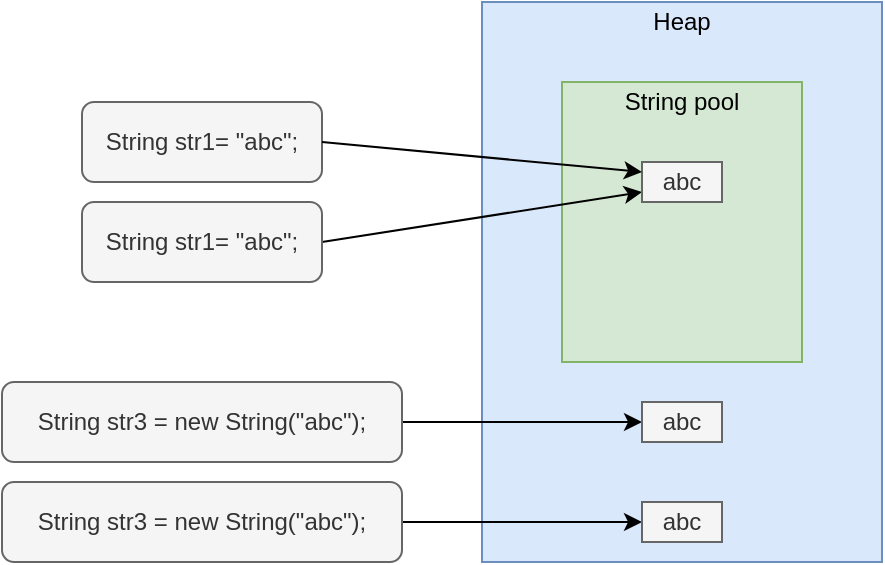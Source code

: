 <mxfile version="13.7.9" type="device"><diagram id="Q9Pyc4R9QMXiHTwur6Yq" name="Page-1"><mxGraphModel dx="708" dy="497" grid="1" gridSize="10" guides="1" tooltips="1" connect="1" arrows="1" fold="1" page="1" pageScale="1" pageWidth="850" pageHeight="1100" math="0" shadow="0"><root><mxCell id="0"/><mxCell id="1" parent="0"/><mxCell id="ZcAApfoNjhgWFxr3Y5l3-1" value="" style="rounded=0;whiteSpace=wrap;html=1;fillColor=#dae8fc;strokeColor=#6c8ebf;" vertex="1" parent="1"><mxGeometry x="240" y="40" width="200" height="280" as="geometry"/></mxCell><mxCell id="ZcAApfoNjhgWFxr3Y5l3-2" value="String str1= &quot;abc&quot;;" style="rounded=1;whiteSpace=wrap;html=1;fillColor=#f5f5f5;strokeColor=#666666;fontColor=#333333;" vertex="1" parent="1"><mxGeometry x="40" y="90" width="120" height="40" as="geometry"/></mxCell><mxCell id="ZcAApfoNjhgWFxr3Y5l3-3" value="" style="rounded=0;whiteSpace=wrap;html=1;fillColor=#d5e8d4;strokeColor=#82b366;" vertex="1" parent="1"><mxGeometry x="280" y="80" width="120" height="140" as="geometry"/></mxCell><mxCell id="ZcAApfoNjhgWFxr3Y5l3-7" style="edgeStyle=none;rounded=0;orthogonalLoop=1;jettySize=auto;html=1;exitX=1;exitY=0.5;exitDx=0;exitDy=0;entryX=0;entryY=0.75;entryDx=0;entryDy=0;" edge="1" parent="1" source="ZcAApfoNjhgWFxr3Y5l3-4" target="ZcAApfoNjhgWFxr3Y5l3-5"><mxGeometry relative="1" as="geometry"/></mxCell><mxCell id="ZcAApfoNjhgWFxr3Y5l3-4" value="String str1= &quot;abc&quot;;" style="rounded=1;whiteSpace=wrap;html=1;fillColor=#f5f5f5;strokeColor=#666666;fontColor=#333333;" vertex="1" parent="1"><mxGeometry x="40" y="140" width="120" height="40" as="geometry"/></mxCell><mxCell id="ZcAApfoNjhgWFxr3Y5l3-5" value="abc" style="rounded=0;whiteSpace=wrap;html=1;fillColor=#f5f5f5;strokeColor=#666666;fontColor=#333333;" vertex="1" parent="1"><mxGeometry x="320" y="120" width="40" height="20" as="geometry"/></mxCell><mxCell id="ZcAApfoNjhgWFxr3Y5l3-6" style="rounded=0;orthogonalLoop=1;jettySize=auto;html=1;exitX=1;exitY=0.5;exitDx=0;exitDy=0;entryX=0;entryY=0.25;entryDx=0;entryDy=0;" edge="1" parent="1" source="ZcAApfoNjhgWFxr3Y5l3-2" target="ZcAApfoNjhgWFxr3Y5l3-5"><mxGeometry relative="1" as="geometry"/></mxCell><mxCell id="ZcAApfoNjhgWFxr3Y5l3-8" value="String pool" style="text;html=1;strokeColor=none;fillColor=none;align=center;verticalAlign=middle;whiteSpace=wrap;rounded=0;" vertex="1" parent="1"><mxGeometry x="310" y="80" width="60" height="20" as="geometry"/></mxCell><mxCell id="ZcAApfoNjhgWFxr3Y5l3-9" value="Heap" style="text;html=1;strokeColor=none;fillColor=none;align=center;verticalAlign=middle;whiteSpace=wrap;rounded=0;" vertex="1" parent="1"><mxGeometry x="320" y="40" width="40" height="20" as="geometry"/></mxCell><mxCell id="ZcAApfoNjhgWFxr3Y5l3-12" style="edgeStyle=none;rounded=0;orthogonalLoop=1;jettySize=auto;html=1;exitX=1;exitY=0.5;exitDx=0;exitDy=0;" edge="1" parent="1" source="ZcAApfoNjhgWFxr3Y5l3-10" target="ZcAApfoNjhgWFxr3Y5l3-11"><mxGeometry relative="1" as="geometry"/></mxCell><mxCell id="ZcAApfoNjhgWFxr3Y5l3-10" value="String str3 = new String(&quot;abc&quot;);" style="rounded=1;whiteSpace=wrap;html=1;fillColor=#f5f5f5;strokeColor=#666666;fontColor=#333333;" vertex="1" parent="1"><mxGeometry y="230" width="200" height="40" as="geometry"/></mxCell><mxCell id="ZcAApfoNjhgWFxr3Y5l3-11" value="abc" style="rounded=0;whiteSpace=wrap;html=1;fillColor=#f5f5f5;strokeColor=#666666;fontColor=#333333;" vertex="1" parent="1"><mxGeometry x="320" y="240" width="40" height="20" as="geometry"/></mxCell><mxCell id="ZcAApfoNjhgWFxr3Y5l3-15" style="edgeStyle=none;rounded=0;orthogonalLoop=1;jettySize=auto;html=1;exitX=1;exitY=0.5;exitDx=0;exitDy=0;entryX=0;entryY=0.5;entryDx=0;entryDy=0;" edge="1" parent="1" source="ZcAApfoNjhgWFxr3Y5l3-13" target="ZcAApfoNjhgWFxr3Y5l3-14"><mxGeometry relative="1" as="geometry"/></mxCell><mxCell id="ZcAApfoNjhgWFxr3Y5l3-13" value="String str3 = new String(&quot;abc&quot;);" style="rounded=1;whiteSpace=wrap;html=1;fillColor=#f5f5f5;strokeColor=#666666;fontColor=#333333;" vertex="1" parent="1"><mxGeometry y="280" width="200" height="40" as="geometry"/></mxCell><mxCell id="ZcAApfoNjhgWFxr3Y5l3-14" value="abc" style="rounded=0;whiteSpace=wrap;html=1;fillColor=#f5f5f5;strokeColor=#666666;fontColor=#333333;" vertex="1" parent="1"><mxGeometry x="320" y="290" width="40" height="20" as="geometry"/></mxCell></root></mxGraphModel></diagram></mxfile>